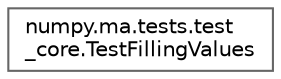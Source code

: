 digraph "Graphical Class Hierarchy"
{
 // LATEX_PDF_SIZE
  bgcolor="transparent";
  edge [fontname=Helvetica,fontsize=10,labelfontname=Helvetica,labelfontsize=10];
  node [fontname=Helvetica,fontsize=10,shape=box,height=0.2,width=0.4];
  rankdir="LR";
  Node0 [id="Node000000",label="numpy.ma.tests.test\l_core.TestFillingValues",height=0.2,width=0.4,color="grey40", fillcolor="white", style="filled",URL="$dd/dfe/classnumpy_1_1ma_1_1tests_1_1test__core_1_1TestFillingValues.html",tooltip=" "];
}
